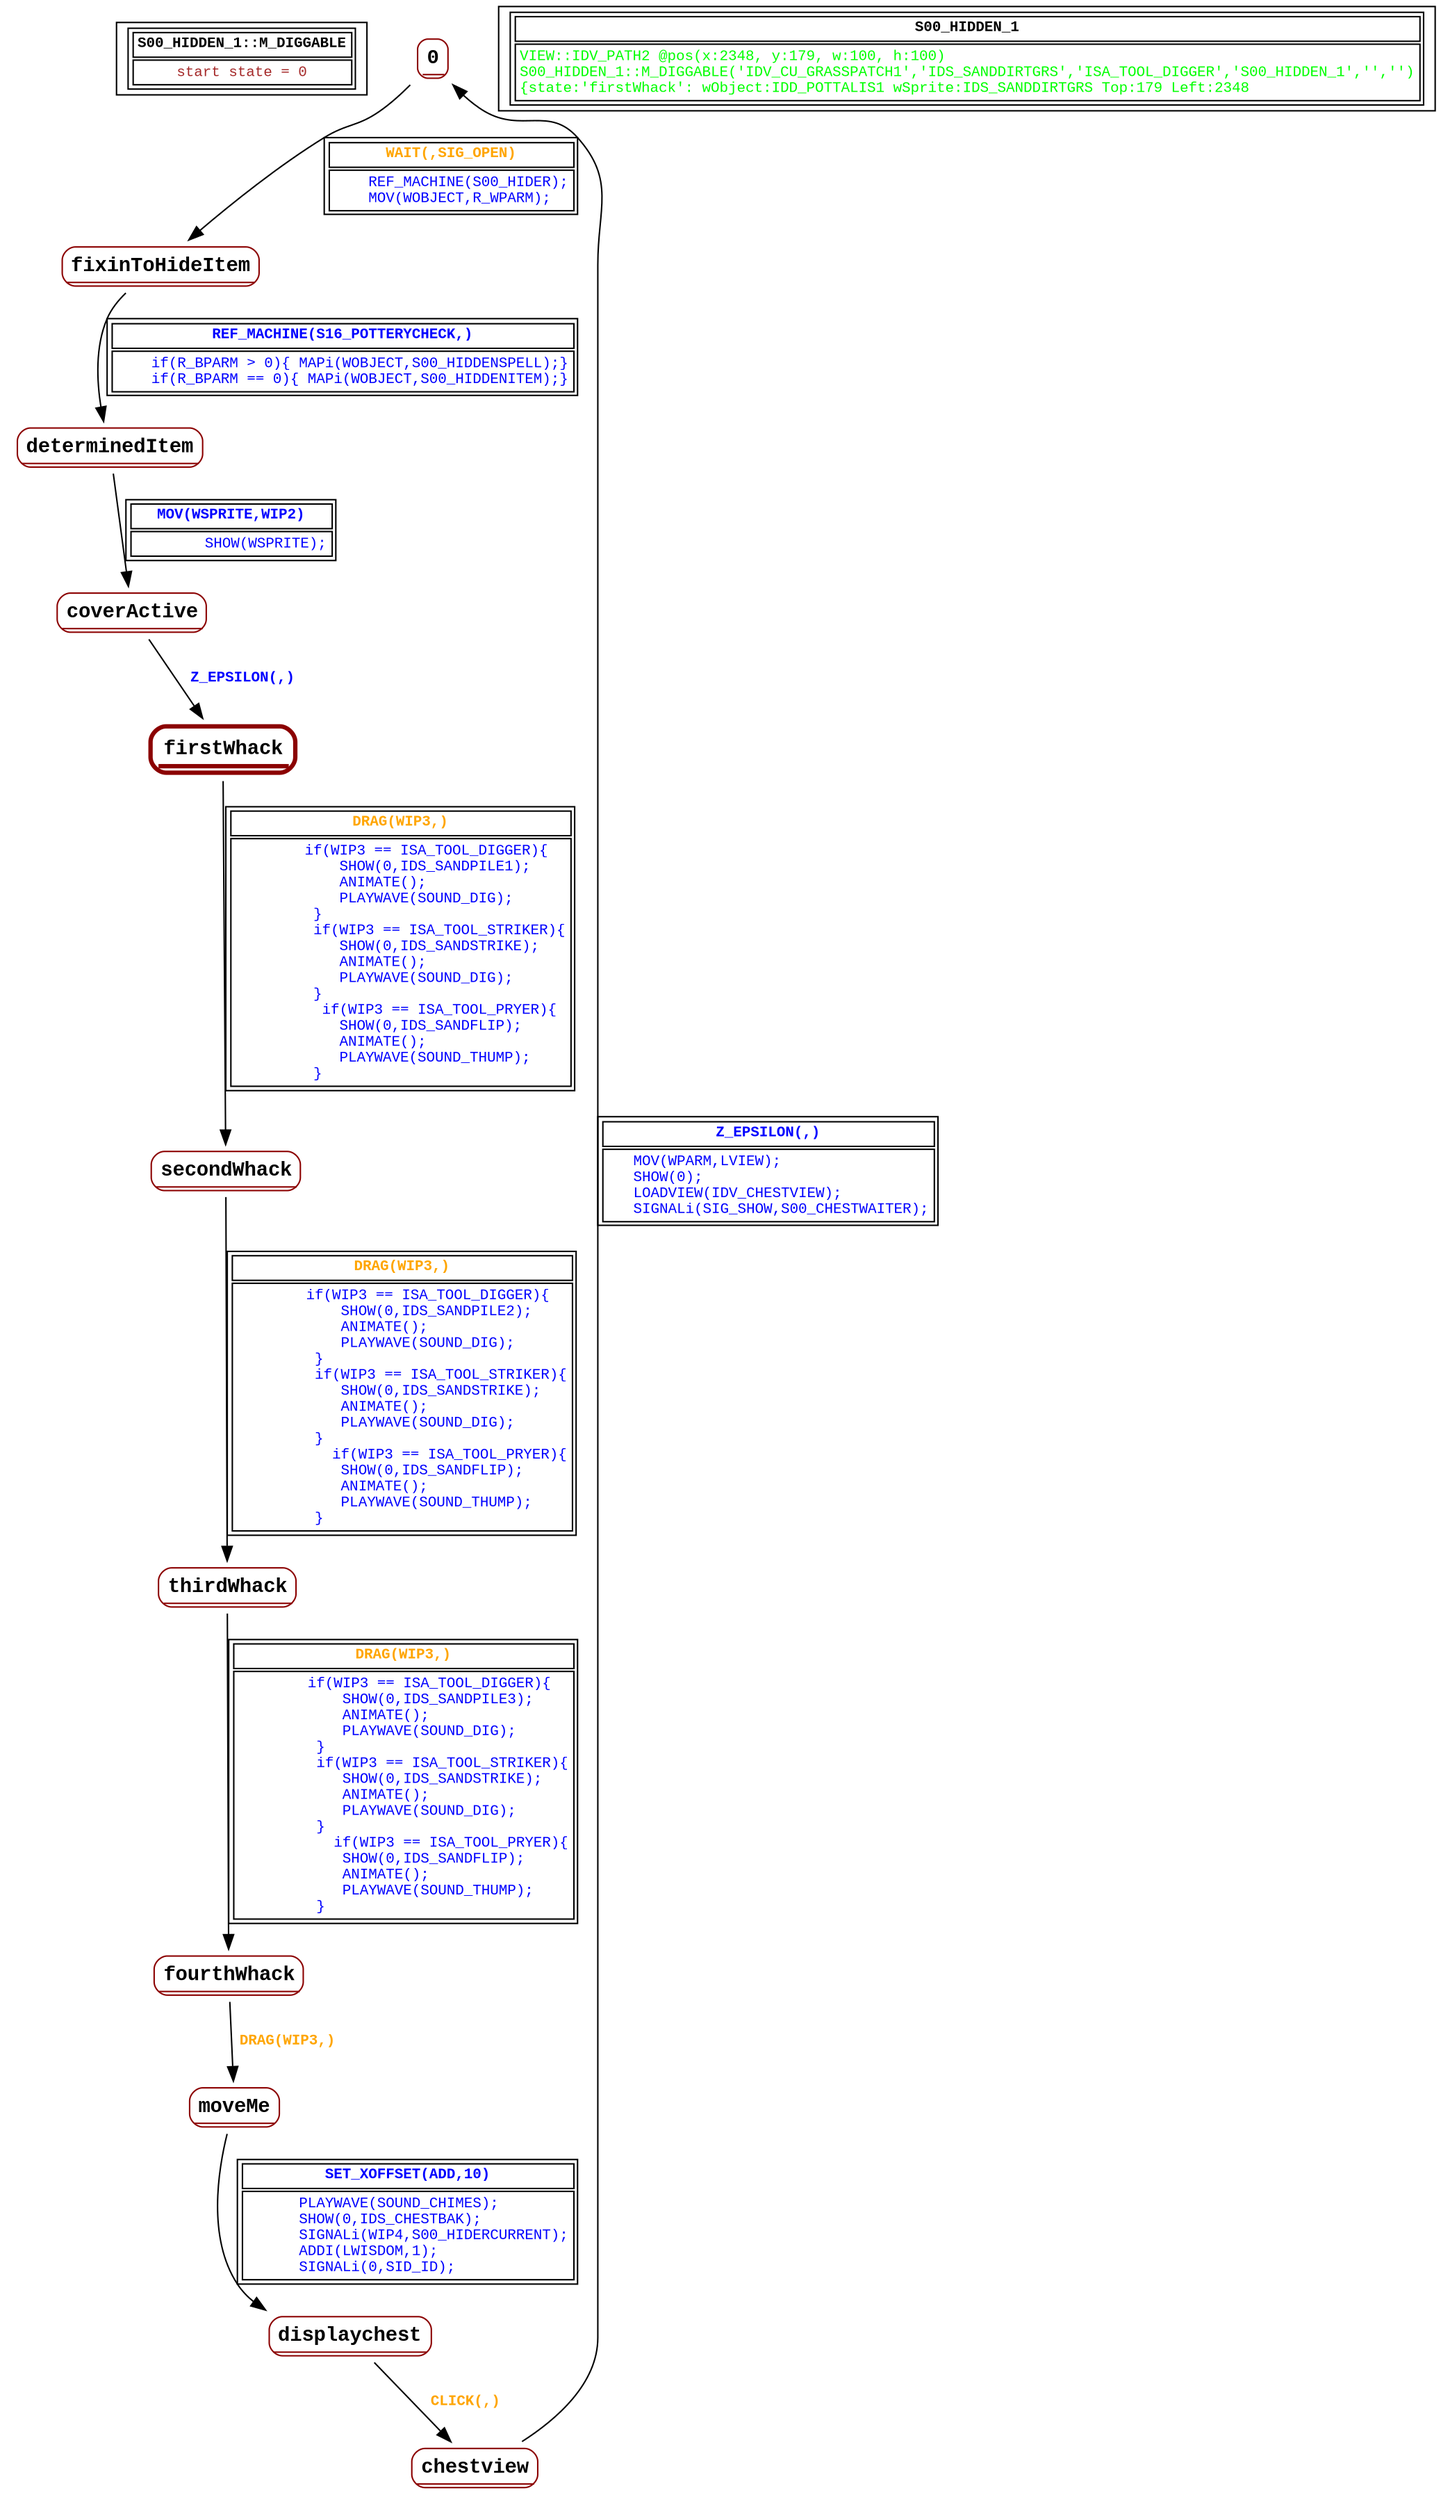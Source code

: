 digraph Automaton {
 fontname="Courier New"
	node [shape=oval, fontname="Courier New"];
	filename[shape = record, fontsize=10, label=< <table border="1"><tr><td><b>S00_HIDDEN_1::M_DIGGABLE<br align="left"/></b></td></tr>
<tr><td><font point-size="10" color ="brown">start state = 0<br align="left"/></font></td></tr></table>>
];
	0[shape = none, fontsize=14, label=< <table border="1" color="darkred" style="rounded"><tr><td sides="b"><b>0<br align="left"/></b></td></tr>
</table>>];
"0" -> "fixinToHideItem" [fontcolor=orange,fontsize=10,fontname="Courier New", label=< <table border="1"><tr><td><b>WAIT(,SIG_OPEN)<br align="left"/></b></td></tr>
<tr><td><font point-size="10" color ="blue">    REF_MACHINE(S00_HIDER);<br align="left"/>    MOV(WOBJECT,R_WPARM);<br align="left"/></font></td></tr></table>>
];
	chestview[shape = none, fontsize=14, label=< <table border="1" color="darkred" style="rounded"><tr><td sides="b"><b>chestview<br align="left"/></b></td></tr>
</table>>];
"chestview" -> "0" [fontcolor=blue,fontsize=10,fontname="Courier New", label=< <table border="1"><tr><td><b>Z_EPSILON(,)<br align="left"/></b></td></tr>
<tr><td><font point-size="10" color ="blue">   MOV(WPARM,LVIEW);<br align="left"/>   SHOW(0);<br align="left"/>   LOADVIEW(IDV_CHESTVIEW);<br align="left"/>   SIGNALi(SIG_SHOW,S00_CHESTWAITER);<br align="left"/></font></td></tr></table>>
];
	coverActive[shape = none, fontsize=14, label=< <table border="1" color="darkred" style="rounded"><tr><td sides="b"><b>coverActive<br align="left"/></b></td></tr>
</table>>];
"coverActive" -> "firstWhack" [fontcolor=blue,fontsize=10,fontname="Courier New", label=< <table border="0"><tr><td><b>Z_EPSILON(,)<br align="left"/></b></td></tr>
</table>>
];
	determinedItem[shape = none, fontsize=14, label=< <table border="1" color="darkred" style="rounded"><tr><td sides="b"><b>determinedItem<br align="left"/></b></td></tr>
</table>>];
"determinedItem" -> "coverActive" [fontcolor=blue,fontsize=10,fontname="Courier New", label=< <table border="1"><tr><td><b>MOV(WSPRITE,WIP2)<br align="left"/></b></td></tr>
<tr><td><font point-size="10" color ="blue">        SHOW(WSPRITE);<br align="left"/></font></td></tr></table>>
];
	displaychest[shape = none, fontsize=14, label=< <table border="1" color="darkred" style="rounded"><tr><td sides="b"><b>displaychest<br align="left"/></b></td></tr>
</table>>];
"displaychest" -> "chestview" [fontcolor=orange,fontsize=10,fontname="Courier New", label=< <table border="0"><tr><td><b>CLICK(,)<br align="left"/></b></td></tr>
</table>>
];
	firstWhack[shape = none, fontsize=14, label=< <table border="3" color="darkred" style="rounded"><tr><td sides="b"><b>firstWhack<br align="left"/></b></td></tr>
</table>>];
"firstWhack" -> "secondWhack" [fontcolor=orange,fontsize=10,fontname="Courier New", label=< <table border="1"><tr><td><b>DRAG(WIP3,)<br align="left"/></b></td></tr>
<tr><td><font point-size="10" color ="blue">        if(WIP3 == ISA_TOOL_DIGGER)&#123;<br align="left"/>            SHOW(0,IDS_SANDPILE1);<br align="left"/>            ANIMATE();<br align="left"/>            PLAYWAVE(SOUND_DIG);<br align="left"/>         &#125;   <br align="left"/>         if(WIP3 == ISA_TOOL_STRIKER)&#123;<br align="left"/>            SHOW(0,IDS_SANDSTRIKE);<br align="left"/>            ANIMATE();<br align="left"/>            PLAYWAVE(SOUND_DIG);<br align="left"/>         &#125;   <br align="left"/>          if(WIP3 == ISA_TOOL_PRYER)&#123;<br align="left"/>            SHOW(0,IDS_SANDFLIP);<br align="left"/>            ANIMATE();<br align="left"/>            PLAYWAVE(SOUND_THUMP);<br align="left"/>         &#125;   <br align="left"/></font></td></tr></table>>
];
	fixinToHideItem[shape = none, fontsize=14, label=< <table border="1" color="darkred" style="rounded"><tr><td sides="b"><b>fixinToHideItem<br align="left"/></b></td></tr>
</table>>];
"fixinToHideItem" -> "determinedItem" [fontcolor=blue,fontsize=10,fontname="Courier New", label=< <table border="1"><tr><td><b>REF_MACHINE(S16_POTTERYCHECK,)<br align="left"/></b></td></tr>
<tr><td><font point-size="10" color ="blue">    if(R_BPARM &gt; 0)&#123; MAPi(WOBJECT,S00_HIDDENSPELL);&#125;<br align="left"/>    if(R_BPARM == 0)&#123; MAPi(WOBJECT,S00_HIDDENITEM);&#125;<br align="left"/></font></td></tr></table>>
];
	fourthWhack[shape = none, fontsize=14, label=< <table border="1" color="darkred" style="rounded"><tr><td sides="b"><b>fourthWhack<br align="left"/></b></td></tr>
</table>>];
"fourthWhack" -> "moveMe" [fontcolor=orange,fontsize=10,fontname="Courier New", label=< <table border="0"><tr><td><b>DRAG(WIP3,)<br align="left"/></b></td></tr>
</table>>
];
	moveMe[shape = none, fontsize=14, label=< <table border="1" color="darkred" style="rounded"><tr><td sides="b"><b>moveMe<br align="left"/></b></td></tr>
</table>>];
"moveMe" -> "displaychest" [fontcolor=blue,fontsize=10,fontname="Courier New", label=< <table border="1"><tr><td><b>SET_XOFFSET(ADD,10)<br align="left"/></b></td></tr>
<tr><td><font point-size="10" color ="blue">      PLAYWAVE(SOUND_CHIMES);<br align="left"/>      SHOW(0,IDS_CHESTBAK);<br align="left"/>      SIGNALi(WIP4,S00_HIDERCURRENT);<br align="left"/>      ADDI(LWISDOM,1); <br align="left"/>      SIGNALi(0,SID_ID);<br align="left"/></font></td></tr></table>>
];
	secondWhack[shape = none, fontsize=14, label=< <table border="1" color="darkred" style="rounded"><tr><td sides="b"><b>secondWhack<br align="left"/></b></td></tr>
</table>>];
"secondWhack" -> "thirdWhack" [fontcolor=orange,fontsize=10,fontname="Courier New", label=< <table border="1"><tr><td><b>DRAG(WIP3,)<br align="left"/></b></td></tr>
<tr><td><font point-size="10" color ="blue">        if(WIP3 == ISA_TOOL_DIGGER)&#123;<br align="left"/>            SHOW(0,IDS_SANDPILE2);<br align="left"/>            ANIMATE();<br align="left"/>            PLAYWAVE(SOUND_DIG);<br align="left"/>         &#125;   <br align="left"/>         if(WIP3 == ISA_TOOL_STRIKER)&#123;<br align="left"/>            SHOW(0,IDS_SANDSTRIKE);<br align="left"/>            ANIMATE();<br align="left"/>            PLAYWAVE(SOUND_DIG);<br align="left"/>         &#125;   <br align="left"/>           if(WIP3 == ISA_TOOL_PRYER)&#123;<br align="left"/>            SHOW(0,IDS_SANDFLIP);<br align="left"/>            ANIMATE();<br align="left"/>            PLAYWAVE(SOUND_THUMP);<br align="left"/>         &#125;   <br align="left"/></font></td></tr></table>>
];
	thirdWhack[shape = none, fontsize=14, label=< <table border="1" color="darkred" style="rounded"><tr><td sides="b"><b>thirdWhack<br align="left"/></b></td></tr>
</table>>];
"thirdWhack" -> "fourthWhack" [fontcolor=orange,fontsize=10,fontname="Courier New", label=< <table border="1"><tr><td><b>DRAG(WIP3,)<br align="left"/></b></td></tr>
<tr><td><font point-size="10" color ="blue">        if(WIP3 == ISA_TOOL_DIGGER)&#123;<br align="left"/>            SHOW(0,IDS_SANDPILE3);<br align="left"/>            ANIMATE();<br align="left"/>            PLAYWAVE(SOUND_DIG);<br align="left"/>         &#125;   <br align="left"/>         if(WIP3 == ISA_TOOL_STRIKER)&#123;<br align="left"/>            SHOW(0,IDS_SANDSTRIKE);<br align="left"/>            ANIMATE();<br align="left"/>            PLAYWAVE(SOUND_DIG);<br align="left"/>         &#125;   <br align="left"/>           if(WIP3 == ISA_TOOL_PRYER)&#123;<br align="left"/>            SHOW(0,IDS_SANDFLIP);<br align="left"/>            ANIMATE();<br align="left"/>            PLAYWAVE(SOUND_THUMP);<br align="left"/>         &#125;   <br align="left"/></font></td></tr></table>>
];
	status[shape = record, fontsize=10, label=< <table border="1"><tr><td><b>S00_HIDDEN_1<br align="left"/></b></td></tr>
<tr><td><font point-size="10" color ="green">VIEW::IDV_PATH2 @pos(x:2348, y:179, w:100, h:100)<br align="left"/>S00_HIDDEN_1::M_DIGGABLE(&apos;IDV_CU_GRASSPATCH1&apos;,&apos;IDS_SANDDIRTGRS&apos;,&apos;ISA_TOOL_DIGGER&apos;,&apos;S00_HIDDEN_1&apos;,&apos;&apos;,&apos;&apos;)<br align="left"/>			&#123;state:&apos;firstWhack&apos;: wObject:IDD_POTTALIS1 wSprite:IDS_SANDDIRTGRS Top:179 Left:2348<br align="left"/></font></td></tr></table>>
];
}
